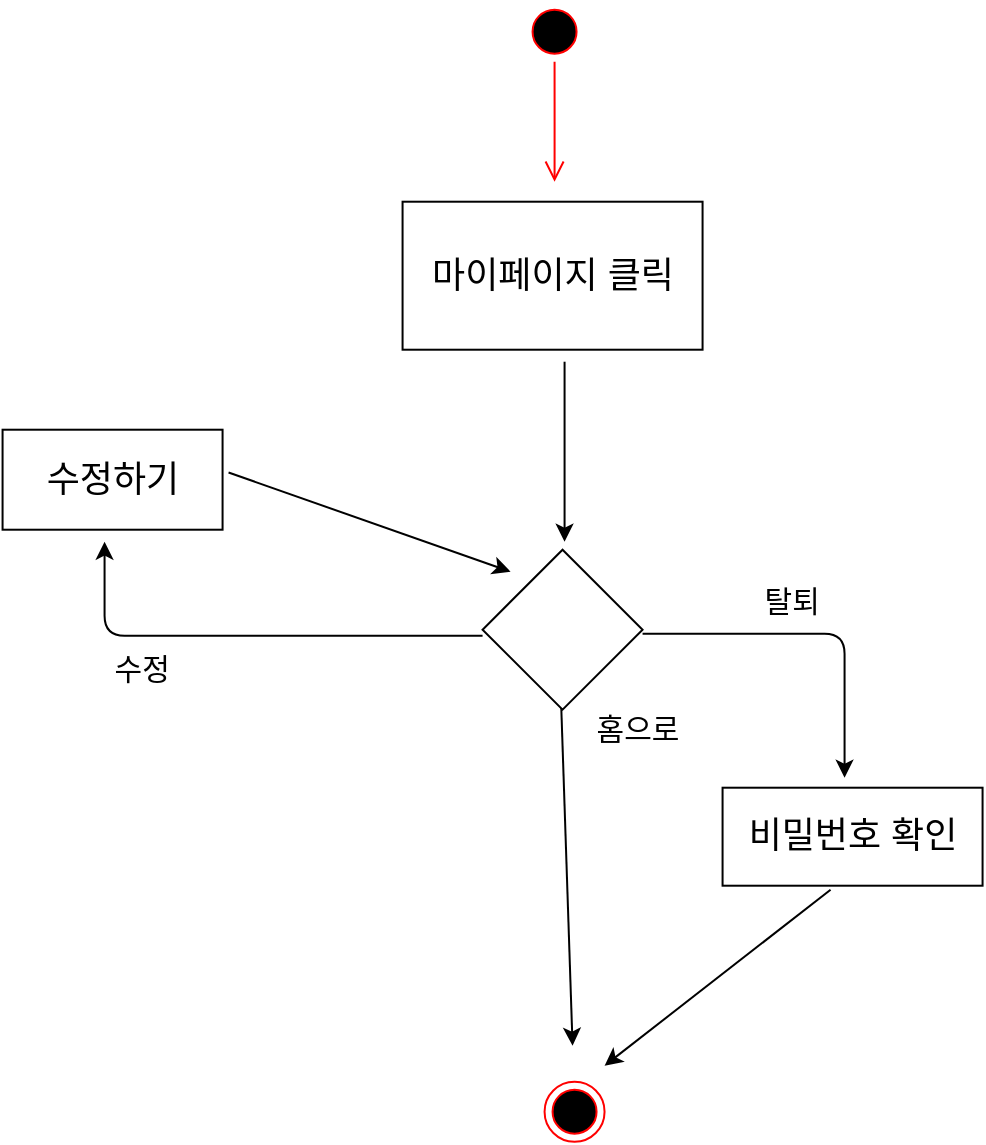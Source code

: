 <mxfile version="14.9.0" type="device"><diagram id="F3qODINuVnrXi4sXq91E" name="Page-1"><mxGraphModel dx="2858" dy="-35" grid="0" gridSize="10" guides="1" tooltips="1" connect="1" arrows="1" fold="1" page="1" pageScale="1" pageWidth="827" pageHeight="1169" math="0" shadow="0"><root><mxCell id="0"/><mxCell id="1" parent="0"/><mxCell id="UbXg9vZgl0UhznJ_pvMh-341" value="" style="ellipse;html=1;shape=endState;fillColor=#000000;strokeColor=#ff0000;" vertex="1" parent="1"><mxGeometry x="30.286" y="1857.857" width="30" height="30" as="geometry"/></mxCell><mxCell id="UbXg9vZgl0UhznJ_pvMh-342" value="" style="endArrow=classic;html=1;" edge="1" parent="1"><mxGeometry width="50" height="50" relative="1" as="geometry"><mxPoint x="40.286" y="1497.857" as="sourcePoint"/><mxPoint x="40.286" y="1587.857" as="targetPoint"/></mxGeometry></mxCell><mxCell id="UbXg9vZgl0UhznJ_pvMh-343" value="" style="endArrow=classic;html=1;" edge="1" parent="1"><mxGeometry width="50" height="50" relative="1" as="geometry"><mxPoint x="38.576" y="1668.857" as="sourcePoint"/><mxPoint x="44.286" y="1839.857" as="targetPoint"/></mxGeometry></mxCell><mxCell id="UbXg9vZgl0UhznJ_pvMh-344" value="" style="endArrow=classic;html=1;" edge="1" parent="1"><mxGeometry width="50" height="50" relative="1" as="geometry"><mxPoint x="173.286" y="1761.857" as="sourcePoint"/><mxPoint x="60.286" y="1849.857" as="targetPoint"/></mxGeometry></mxCell><mxCell id="UbXg9vZgl0UhznJ_pvMh-345" value="" style="endArrow=classic;html=1;" edge="1" parent="1"><mxGeometry width="50" height="50" relative="1" as="geometry"><mxPoint x="-127.714" y="1553.267" as="sourcePoint"/><mxPoint x="13.286" y="1602.857" as="targetPoint"/></mxGeometry></mxCell><mxCell id="UbXg9vZgl0UhznJ_pvMh-346" value="" style="ellipse;html=1;shape=startState;fillColor=#000000;strokeColor=#ff0000;" vertex="1" parent="1"><mxGeometry x="20.286" y="1317.857" width="30" height="30" as="geometry"/></mxCell><mxCell id="UbXg9vZgl0UhznJ_pvMh-347" value="" style="edgeStyle=orthogonalEdgeStyle;html=1;verticalAlign=bottom;endArrow=open;endSize=8;strokeColor=#ff0000;" edge="1" parent="1" source="UbXg9vZgl0UhznJ_pvMh-346"><mxGeometry relative="1" as="geometry"><mxPoint x="35.286" y="1407.857" as="targetPoint"/></mxGeometry></mxCell><mxCell id="UbXg9vZgl0UhznJ_pvMh-348" value="&lt;font style=&quot;font-size: 18px&quot;&gt;마이페이지 클릭&lt;/font&gt;" style="html=1;" vertex="1" parent="1"><mxGeometry x="-40.714" y="1417.857" width="150" height="74" as="geometry"/></mxCell><mxCell id="UbXg9vZgl0UhznJ_pvMh-349" value="" style="rhombus;whiteSpace=wrap;html=1;" vertex="1" parent="1"><mxGeometry x="-0.714" y="1591.857" width="80" height="80" as="geometry"/></mxCell><mxCell id="UbXg9vZgl0UhznJ_pvMh-350" value="" style="endArrow=classic;html=1;exitX=0;exitY=0.5;exitDx=0;exitDy=0;" edge="1" parent="1"><mxGeometry width="50" height="50" relative="1" as="geometry"><mxPoint x="-0.714" y="1634.857" as="sourcePoint"/><mxPoint x="-189.714" y="1587.857" as="targetPoint"/><Array as="points"><mxPoint x="-189.714" y="1634.857"/></Array></mxGeometry></mxCell><mxCell id="UbXg9vZgl0UhznJ_pvMh-351" value="&lt;span style=&quot;font-size: 18px&quot;&gt;수정하기&lt;/span&gt;" style="html=1;" vertex="1" parent="1"><mxGeometry x="-240.714" y="1531.857" width="110" height="50" as="geometry"/></mxCell><mxCell id="UbXg9vZgl0UhznJ_pvMh-352" value="수정" style="text;strokeColor=none;fillColor=none;align=left;verticalAlign=top;spacingLeft=4;spacingRight=4;overflow=hidden;rotatable=0;points=[[0,0.5],[1,0.5]];portConstraint=eastwest;fontSize=15;" vertex="1" parent="1"><mxGeometry x="-190.714" y="1635.857" width="70" height="30" as="geometry"/></mxCell><mxCell id="UbXg9vZgl0UhznJ_pvMh-353" value="홈으로" style="text;strokeColor=none;fillColor=none;align=left;verticalAlign=top;spacingLeft=4;spacingRight=4;overflow=hidden;rotatable=0;points=[[0,0.5],[1,0.5]];portConstraint=eastwest;fontSize=15;" vertex="1" parent="1"><mxGeometry x="50.286" y="1665.857" width="71" height="37" as="geometry"/></mxCell><mxCell id="UbXg9vZgl0UhznJ_pvMh-354" value="" style="endArrow=classic;html=1;" edge="1" parent="1"><mxGeometry width="50" height="50" relative="1" as="geometry"><mxPoint x="79.286" y="1633.857" as="sourcePoint"/><mxPoint x="180.286" y="1705.857" as="targetPoint"/><Array as="points"><mxPoint x="180.286" y="1633.857"/></Array></mxGeometry></mxCell><mxCell id="UbXg9vZgl0UhznJ_pvMh-355" value="탈퇴&#10;" style="text;strokeColor=none;fillColor=none;align=left;verticalAlign=top;spacingLeft=4;spacingRight=4;overflow=hidden;rotatable=0;points=[[0,0.5],[1,0.5]];portConstraint=eastwest;fontSize=15;" vertex="1" parent="1"><mxGeometry x="134.286" y="1601.857" width="48" height="31" as="geometry"/></mxCell><mxCell id="UbXg9vZgl0UhznJ_pvMh-356" value="&lt;span style=&quot;font-size: 18px&quot;&gt;비밀번호 확인&lt;/span&gt;" style="html=1;" vertex="1" parent="1"><mxGeometry x="119.286" y="1710.857" width="130" height="49" as="geometry"/></mxCell></root></mxGraphModel></diagram></mxfile>